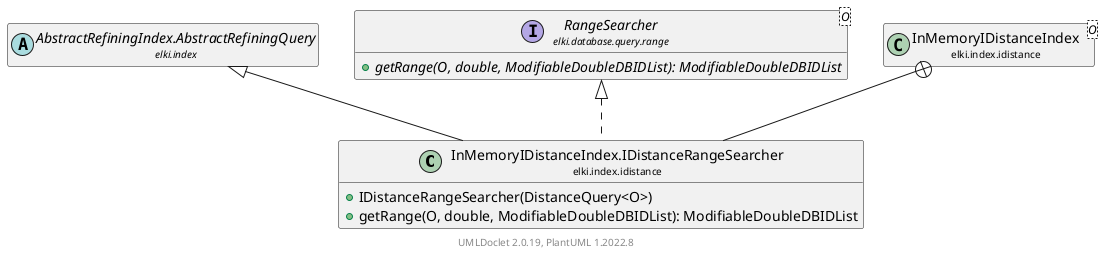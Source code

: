 @startuml
    remove .*\.(Instance|Par|Parameterizer|Factory)$
    set namespaceSeparator none
    hide empty fields
    hide empty methods

    class "<size:14>InMemoryIDistanceIndex.IDistanceRangeSearcher\n<size:10>elki.index.idistance" as elki.index.idistance.InMemoryIDistanceIndex.IDistanceRangeSearcher [[InMemoryIDistanceIndex.IDistanceRangeSearcher.html]] {
        +IDistanceRangeSearcher(DistanceQuery<O>)
        +getRange(O, double, ModifiableDoubleDBIDList): ModifiableDoubleDBIDList
    }

    abstract class "<size:14>AbstractRefiningIndex.AbstractRefiningQuery\n<size:10>elki.index" as elki.index.AbstractRefiningIndex.AbstractRefiningQuery [[../AbstractRefiningIndex.AbstractRefiningQuery.html]]
    interface "<size:14>RangeSearcher\n<size:10>elki.database.query.range" as elki.database.query.range.RangeSearcher<O> [[../../database/query/range/RangeSearcher.html]] {
        {abstract} +getRange(O, double, ModifiableDoubleDBIDList): ModifiableDoubleDBIDList
    }
    class "<size:14>InMemoryIDistanceIndex\n<size:10>elki.index.idistance" as elki.index.idistance.InMemoryIDistanceIndex<O> [[InMemoryIDistanceIndex.html]]

    elki.index.AbstractRefiningIndex.AbstractRefiningQuery <|-- elki.index.idistance.InMemoryIDistanceIndex.IDistanceRangeSearcher
    elki.database.query.range.RangeSearcher <|.. elki.index.idistance.InMemoryIDistanceIndex.IDistanceRangeSearcher
    elki.index.idistance.InMemoryIDistanceIndex +-- elki.index.idistance.InMemoryIDistanceIndex.IDistanceRangeSearcher

    center footer UMLDoclet 2.0.19, PlantUML 1.2022.8
@enduml
